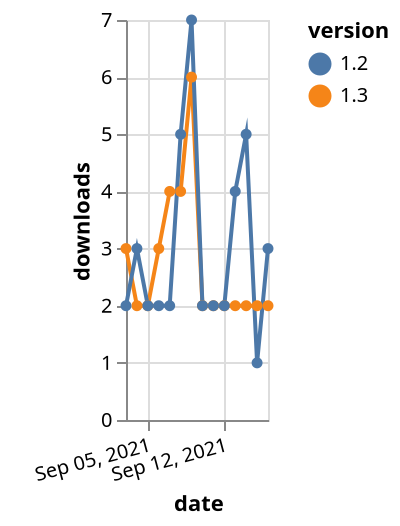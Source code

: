 {"$schema": "https://vega.github.io/schema/vega-lite/v5.json", "description": "A simple bar chart with embedded data.", "data": {"values": [{"date": "2021-09-03", "total": 1093, "delta": 3, "version": "1.3"}, {"date": "2021-09-04", "total": 1095, "delta": 2, "version": "1.3"}, {"date": "2021-09-05", "total": 1097, "delta": 2, "version": "1.3"}, {"date": "2021-09-06", "total": 1100, "delta": 3, "version": "1.3"}, {"date": "2021-09-07", "total": 1104, "delta": 4, "version": "1.3"}, {"date": "2021-09-08", "total": 1108, "delta": 4, "version": "1.3"}, {"date": "2021-09-09", "total": 1114, "delta": 6, "version": "1.3"}, {"date": "2021-09-10", "total": 1116, "delta": 2, "version": "1.3"}, {"date": "2021-09-11", "total": 1118, "delta": 2, "version": "1.3"}, {"date": "2021-09-12", "total": 1120, "delta": 2, "version": "1.3"}, {"date": "2021-09-13", "total": 1122, "delta": 2, "version": "1.3"}, {"date": "2021-09-14", "total": 1124, "delta": 2, "version": "1.3"}, {"date": "2021-09-15", "total": 1126, "delta": 2, "version": "1.3"}, {"date": "2021-09-16", "total": 1128, "delta": 2, "version": "1.3"}, {"date": "2021-09-03", "total": 2386, "delta": 2, "version": "1.2"}, {"date": "2021-09-04", "total": 2389, "delta": 3, "version": "1.2"}, {"date": "2021-09-05", "total": 2391, "delta": 2, "version": "1.2"}, {"date": "2021-09-06", "total": 2393, "delta": 2, "version": "1.2"}, {"date": "2021-09-07", "total": 2395, "delta": 2, "version": "1.2"}, {"date": "2021-09-08", "total": 2400, "delta": 5, "version": "1.2"}, {"date": "2021-09-09", "total": 2407, "delta": 7, "version": "1.2"}, {"date": "2021-09-10", "total": 2409, "delta": 2, "version": "1.2"}, {"date": "2021-09-11", "total": 2411, "delta": 2, "version": "1.2"}, {"date": "2021-09-12", "total": 2413, "delta": 2, "version": "1.2"}, {"date": "2021-09-13", "total": 2417, "delta": 4, "version": "1.2"}, {"date": "2021-09-14", "total": 2422, "delta": 5, "version": "1.2"}, {"date": "2021-09-15", "total": 2423, "delta": 1, "version": "1.2"}, {"date": "2021-09-16", "total": 2426, "delta": 3, "version": "1.2"}]}, "width": "container", "mark": {"type": "line", "point": {"filled": true}}, "encoding": {"x": {"field": "date", "type": "temporal", "timeUnit": "yearmonthdate", "title": "date", "axis": {"labelAngle": -15}}, "y": {"field": "delta", "type": "quantitative", "title": "downloads"}, "color": {"field": "version", "type": "nominal"}, "tooltip": {"field": "delta"}}}